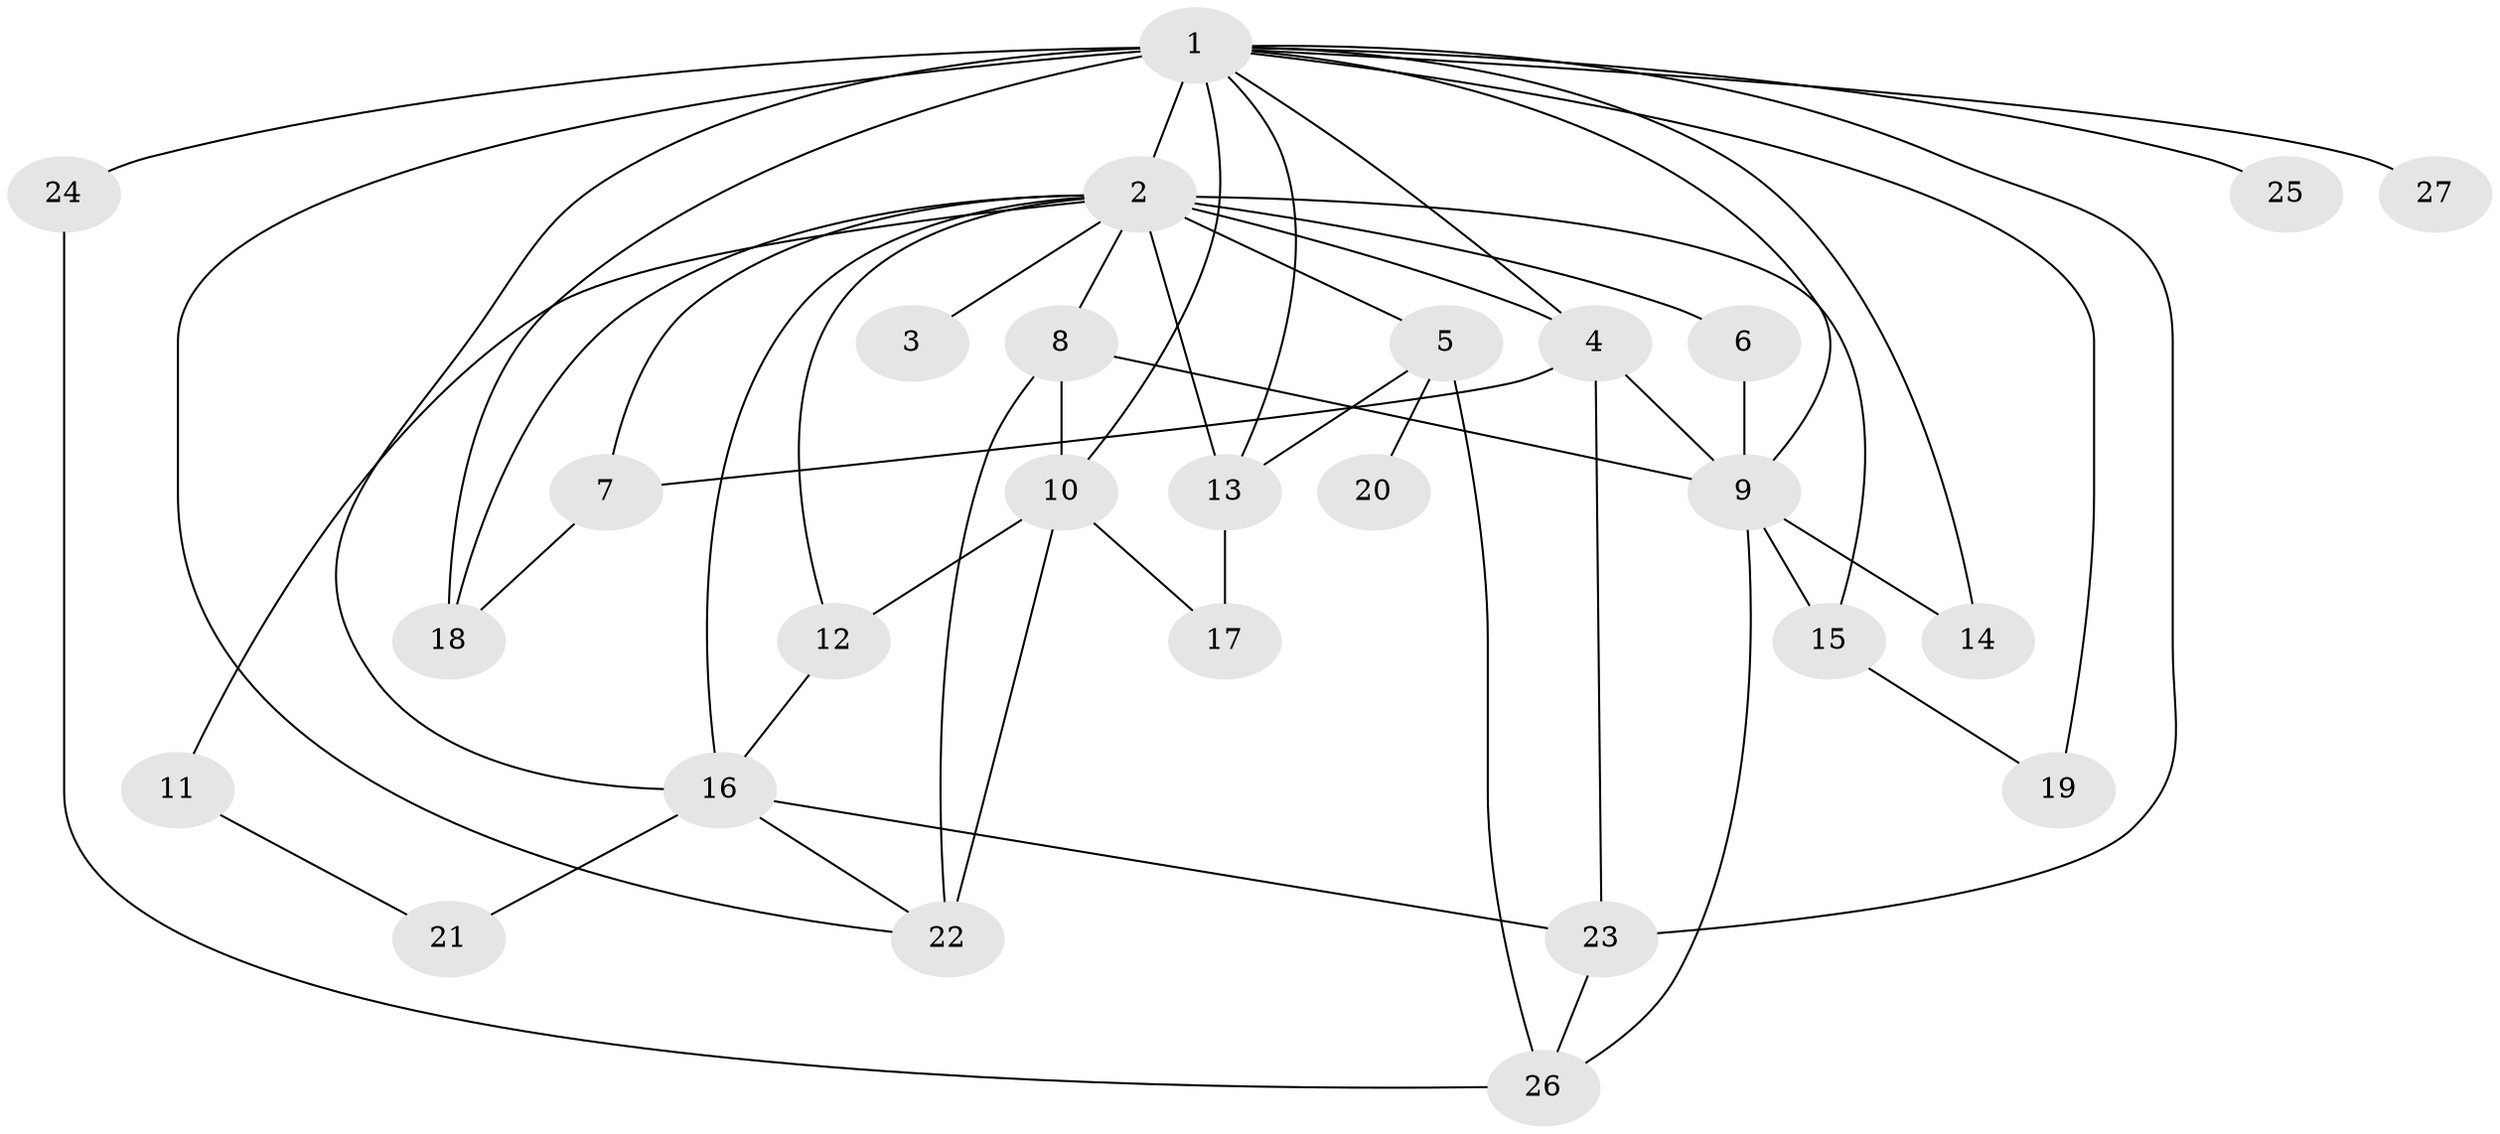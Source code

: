 // original degree distribution, {2: 0.22988505747126436, 25: 0.011494252873563218, 7: 0.04597701149425287, 1: 0.47126436781609193, 3: 0.10344827586206896, 4: 0.05747126436781609, 11: 0.022988505747126436, 8: 0.022988505747126436, 9: 0.011494252873563218, 5: 0.022988505747126436}
// Generated by graph-tools (version 1.1) at 2025/50/03/04/25 22:50:24]
// undirected, 27 vertices, 52 edges
graph export_dot {
  node [color=gray90,style=filled];
  1;
  2;
  3;
  4;
  5;
  6;
  7;
  8;
  9;
  10;
  11;
  12;
  13;
  14;
  15;
  16;
  17;
  18;
  19;
  20;
  21;
  22;
  23;
  24;
  25;
  26;
  27;
  1 -- 2 [weight=3.0];
  1 -- 4 [weight=1.0];
  1 -- 9 [weight=1.0];
  1 -- 10 [weight=1.0];
  1 -- 13 [weight=1.0];
  1 -- 14 [weight=1.0];
  1 -- 16 [weight=1.0];
  1 -- 18 [weight=3.0];
  1 -- 19 [weight=2.0];
  1 -- 22 [weight=1.0];
  1 -- 23 [weight=1.0];
  1 -- 24 [weight=2.0];
  1 -- 25 [weight=1.0];
  1 -- 27 [weight=1.0];
  2 -- 3 [weight=1.0];
  2 -- 4 [weight=1.0];
  2 -- 5 [weight=8.0];
  2 -- 6 [weight=1.0];
  2 -- 7 [weight=1.0];
  2 -- 8 [weight=1.0];
  2 -- 11 [weight=1.0];
  2 -- 12 [weight=1.0];
  2 -- 13 [weight=1.0];
  2 -- 15 [weight=1.0];
  2 -- 16 [weight=2.0];
  2 -- 18 [weight=1.0];
  4 -- 7 [weight=1.0];
  4 -- 9 [weight=1.0];
  4 -- 23 [weight=1.0];
  5 -- 13 [weight=1.0];
  5 -- 20 [weight=1.0];
  5 -- 26 [weight=1.0];
  6 -- 9 [weight=1.0];
  7 -- 18 [weight=1.0];
  8 -- 9 [weight=1.0];
  8 -- 10 [weight=1.0];
  8 -- 22 [weight=1.0];
  9 -- 14 [weight=3.0];
  9 -- 15 [weight=1.0];
  9 -- 26 [weight=1.0];
  10 -- 12 [weight=1.0];
  10 -- 17 [weight=1.0];
  10 -- 22 [weight=2.0];
  11 -- 21 [weight=1.0];
  12 -- 16 [weight=1.0];
  13 -- 17 [weight=4.0];
  15 -- 19 [weight=1.0];
  16 -- 21 [weight=1.0];
  16 -- 22 [weight=1.0];
  16 -- 23 [weight=1.0];
  23 -- 26 [weight=1.0];
  24 -- 26 [weight=1.0];
}
